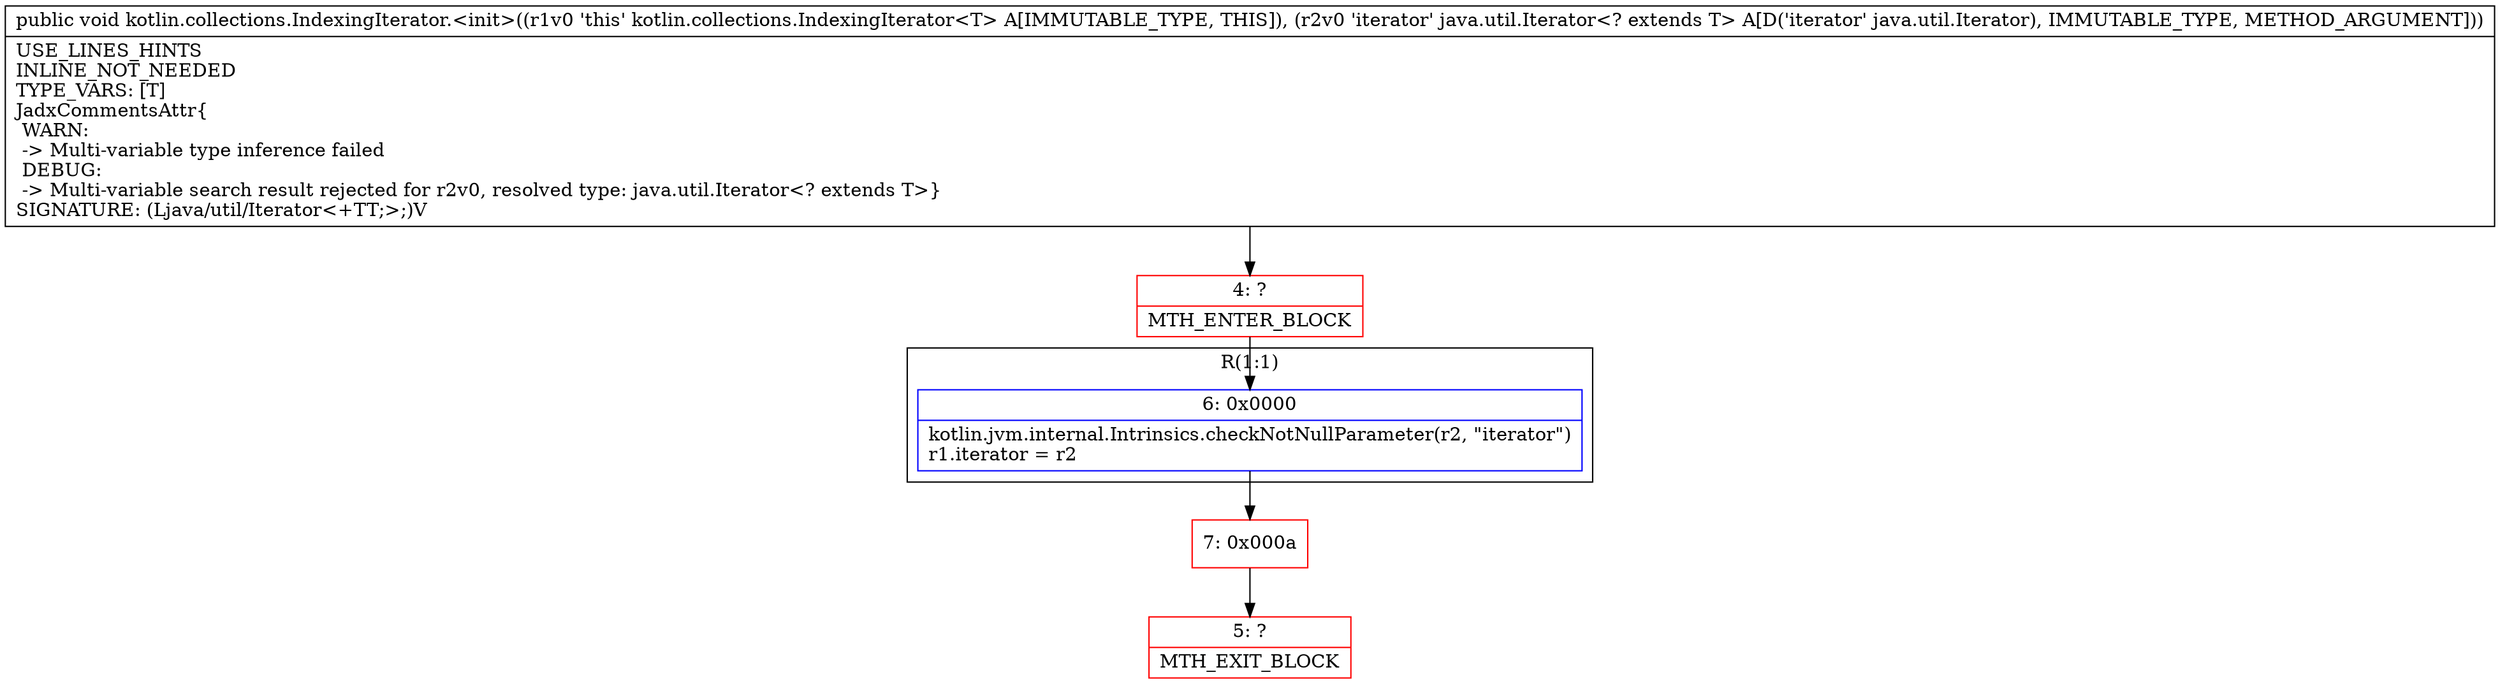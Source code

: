 digraph "CFG forkotlin.collections.IndexingIterator.\<init\>(Ljava\/util\/Iterator;)V" {
subgraph cluster_Region_867460342 {
label = "R(1:1)";
node [shape=record,color=blue];
Node_6 [shape=record,label="{6\:\ 0x0000|kotlin.jvm.internal.Intrinsics.checkNotNullParameter(r2, \"iterator\")\lr1.iterator = r2\l}"];
}
Node_4 [shape=record,color=red,label="{4\:\ ?|MTH_ENTER_BLOCK\l}"];
Node_7 [shape=record,color=red,label="{7\:\ 0x000a}"];
Node_5 [shape=record,color=red,label="{5\:\ ?|MTH_EXIT_BLOCK\l}"];
MethodNode[shape=record,label="{public void kotlin.collections.IndexingIterator.\<init\>((r1v0 'this' kotlin.collections.IndexingIterator\<T\> A[IMMUTABLE_TYPE, THIS]), (r2v0 'iterator' java.util.Iterator\<? extends T\> A[D('iterator' java.util.Iterator), IMMUTABLE_TYPE, METHOD_ARGUMENT]))  | USE_LINES_HINTS\lINLINE_NOT_NEEDED\lTYPE_VARS: [T]\lJadxCommentsAttr\{\l WARN: \l \-\> Multi\-variable type inference failed\l DEBUG: \l \-\> Multi\-variable search result rejected for r2v0, resolved type: java.util.Iterator\<? extends T\>\}\lSIGNATURE: (Ljava\/util\/Iterator\<+TT;\>;)V\l}"];
MethodNode -> Node_4;Node_6 -> Node_7;
Node_4 -> Node_6;
Node_7 -> Node_5;
}

